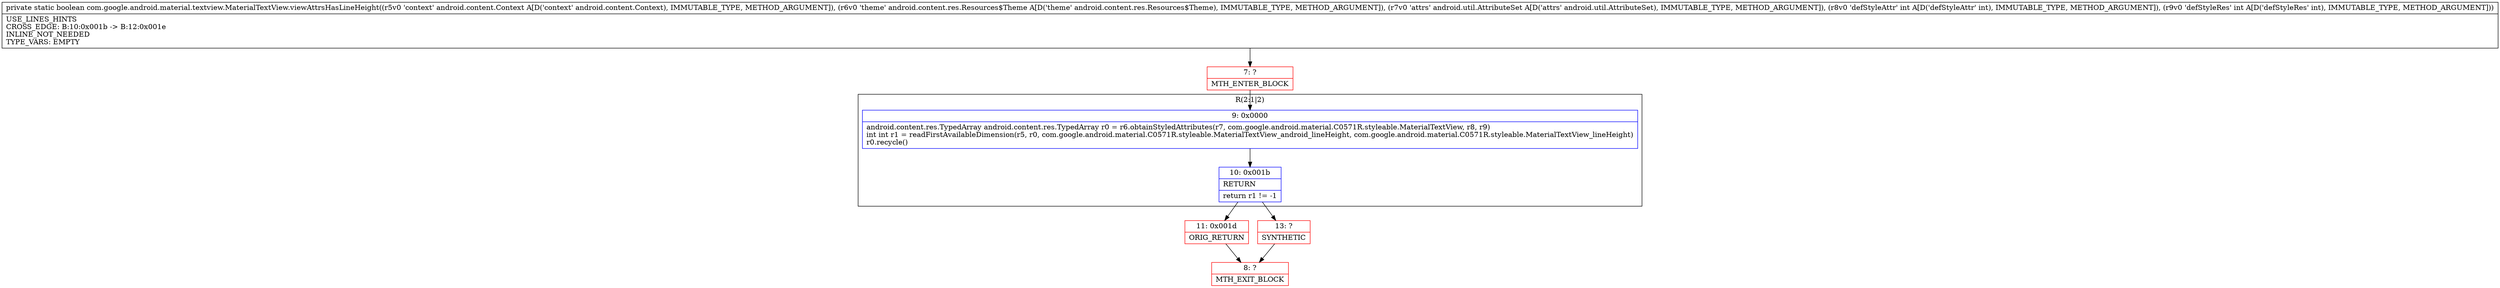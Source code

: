 digraph "CFG forcom.google.android.material.textview.MaterialTextView.viewAttrsHasLineHeight(Landroid\/content\/Context;Landroid\/content\/res\/Resources$Theme;Landroid\/util\/AttributeSet;II)Z" {
subgraph cluster_Region_2088185180 {
label = "R(2:1|2)";
node [shape=record,color=blue];
Node_9 [shape=record,label="{9\:\ 0x0000|android.content.res.TypedArray android.content.res.TypedArray r0 = r6.obtainStyledAttributes(r7, com.google.android.material.C0571R.styleable.MaterialTextView, r8, r9)\lint int r1 = readFirstAvailableDimension(r5, r0, com.google.android.material.C0571R.styleable.MaterialTextView_android_lineHeight, com.google.android.material.C0571R.styleable.MaterialTextView_lineHeight)\lr0.recycle()\l}"];
Node_10 [shape=record,label="{10\:\ 0x001b|RETURN\l|return r1 != \-1\l}"];
}
Node_7 [shape=record,color=red,label="{7\:\ ?|MTH_ENTER_BLOCK\l}"];
Node_11 [shape=record,color=red,label="{11\:\ 0x001d|ORIG_RETURN\l}"];
Node_8 [shape=record,color=red,label="{8\:\ ?|MTH_EXIT_BLOCK\l}"];
Node_13 [shape=record,color=red,label="{13\:\ ?|SYNTHETIC\l}"];
MethodNode[shape=record,label="{private static boolean com.google.android.material.textview.MaterialTextView.viewAttrsHasLineHeight((r5v0 'context' android.content.Context A[D('context' android.content.Context), IMMUTABLE_TYPE, METHOD_ARGUMENT]), (r6v0 'theme' android.content.res.Resources$Theme A[D('theme' android.content.res.Resources$Theme), IMMUTABLE_TYPE, METHOD_ARGUMENT]), (r7v0 'attrs' android.util.AttributeSet A[D('attrs' android.util.AttributeSet), IMMUTABLE_TYPE, METHOD_ARGUMENT]), (r8v0 'defStyleAttr' int A[D('defStyleAttr' int), IMMUTABLE_TYPE, METHOD_ARGUMENT]), (r9v0 'defStyleRes' int A[D('defStyleRes' int), IMMUTABLE_TYPE, METHOD_ARGUMENT]))  | USE_LINES_HINTS\lCROSS_EDGE: B:10:0x001b \-\> B:12:0x001e\lINLINE_NOT_NEEDED\lTYPE_VARS: EMPTY\l}"];
MethodNode -> Node_7;Node_9 -> Node_10;
Node_10 -> Node_11;
Node_10 -> Node_13;
Node_7 -> Node_9;
Node_11 -> Node_8;
Node_13 -> Node_8;
}

